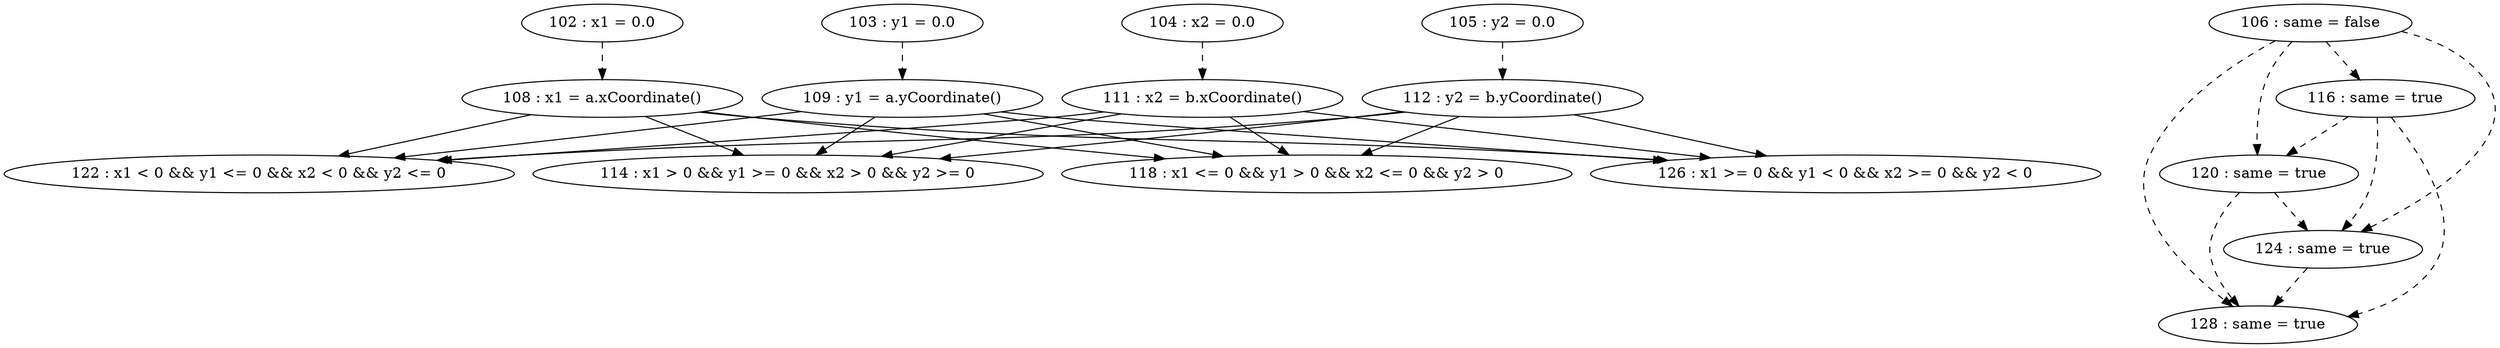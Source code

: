 digraph G {
"102 : x1 = 0.0"
"102 : x1 = 0.0" -> "108 : x1 = a.xCoordinate()" [style=dashed]
"103 : y1 = 0.0"
"103 : y1 = 0.0" -> "109 : y1 = a.yCoordinate()" [style=dashed]
"104 : x2 = 0.0"
"104 : x2 = 0.0" -> "111 : x2 = b.xCoordinate()" [style=dashed]
"105 : y2 = 0.0"
"105 : y2 = 0.0" -> "112 : y2 = b.yCoordinate()" [style=dashed]
"106 : same = false"
"106 : same = false" -> "120 : same = true" [style=dashed]
"106 : same = false" -> "124 : same = true" [style=dashed]
"106 : same = false" -> "128 : same = true" [style=dashed]
"106 : same = false" -> "116 : same = true" [style=dashed]
"108 : x1 = a.xCoordinate()"
"108 : x1 = a.xCoordinate()" -> "118 : x1 <= 0 && y1 > 0 && x2 <= 0 && y2 > 0"
"108 : x1 = a.xCoordinate()" -> "126 : x1 >= 0 && y1 < 0 && x2 >= 0 && y2 < 0"
"108 : x1 = a.xCoordinate()" -> "122 : x1 < 0 && y1 <= 0 && x2 < 0 && y2 <= 0"
"108 : x1 = a.xCoordinate()" -> "114 : x1 > 0 && y1 >= 0 && x2 > 0 && y2 >= 0"
"109 : y1 = a.yCoordinate()"
"109 : y1 = a.yCoordinate()" -> "118 : x1 <= 0 && y1 > 0 && x2 <= 0 && y2 > 0"
"109 : y1 = a.yCoordinate()" -> "126 : x1 >= 0 && y1 < 0 && x2 >= 0 && y2 < 0"
"109 : y1 = a.yCoordinate()" -> "122 : x1 < 0 && y1 <= 0 && x2 < 0 && y2 <= 0"
"109 : y1 = a.yCoordinate()" -> "114 : x1 > 0 && y1 >= 0 && x2 > 0 && y2 >= 0"
"111 : x2 = b.xCoordinate()"
"111 : x2 = b.xCoordinate()" -> "118 : x1 <= 0 && y1 > 0 && x2 <= 0 && y2 > 0"
"111 : x2 = b.xCoordinate()" -> "126 : x1 >= 0 && y1 < 0 && x2 >= 0 && y2 < 0"
"111 : x2 = b.xCoordinate()" -> "122 : x1 < 0 && y1 <= 0 && x2 < 0 && y2 <= 0"
"111 : x2 = b.xCoordinate()" -> "114 : x1 > 0 && y1 >= 0 && x2 > 0 && y2 >= 0"
"112 : y2 = b.yCoordinate()"
"112 : y2 = b.yCoordinate()" -> "118 : x1 <= 0 && y1 > 0 && x2 <= 0 && y2 > 0"
"112 : y2 = b.yCoordinate()" -> "126 : x1 >= 0 && y1 < 0 && x2 >= 0 && y2 < 0"
"112 : y2 = b.yCoordinate()" -> "122 : x1 < 0 && y1 <= 0 && x2 < 0 && y2 <= 0"
"112 : y2 = b.yCoordinate()" -> "114 : x1 > 0 && y1 >= 0 && x2 > 0 && y2 >= 0"
"114 : x1 > 0 && y1 >= 0 && x2 > 0 && y2 >= 0"
"116 : same = true"
"116 : same = true" -> "120 : same = true" [style=dashed]
"116 : same = true" -> "124 : same = true" [style=dashed]
"116 : same = true" -> "128 : same = true" [style=dashed]
"118 : x1 <= 0 && y1 > 0 && x2 <= 0 && y2 > 0"
"120 : same = true"
"120 : same = true" -> "124 : same = true" [style=dashed]
"120 : same = true" -> "128 : same = true" [style=dashed]
"122 : x1 < 0 && y1 <= 0 && x2 < 0 && y2 <= 0"
"124 : same = true"
"124 : same = true" -> "128 : same = true" [style=dashed]
"126 : x1 >= 0 && y1 < 0 && x2 >= 0 && y2 < 0"
"128 : same = true"
}